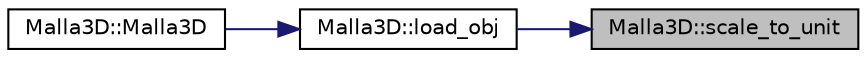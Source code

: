 digraph "Malla3D::scale_to_unit"
{
 // LATEX_PDF_SIZE
  edge [fontname="Helvetica",fontsize="10",labelfontname="Helvetica",labelfontsize="10"];
  node [fontname="Helvetica",fontsize="10",shape=record];
  rankdir="RL";
  Node1 [label="Malla3D::scale_to_unit",height=0.2,width=0.4,color="black", fillcolor="grey75", style="filled", fontcolor="black",tooltip="Scale the mesh to the unit sphere."];
  Node1 -> Node2 [dir="back",color="midnightblue",fontsize="10",style="solid",fontname="Helvetica"];
  Node2 [label="Malla3D::load_obj",height=0.2,width=0.4,color="black", fillcolor="white", style="filled",URL="$classMalla3D.html#a6264d38ebb5ac470b33eb17d0fb7222f",tooltip="Load data of the mesh from an OBJ Wavefront file."];
  Node2 -> Node3 [dir="back",color="midnightblue",fontsize="10",style="solid",fontname="Helvetica"];
  Node3 [label="Malla3D::Malla3D",height=0.2,width=0.4,color="black", fillcolor="white", style="filled",URL="$classMalla3D.html#ad7ea7a077c63eed770df6b0c07a8087d",tooltip="Constructor with one parameter."];
}
